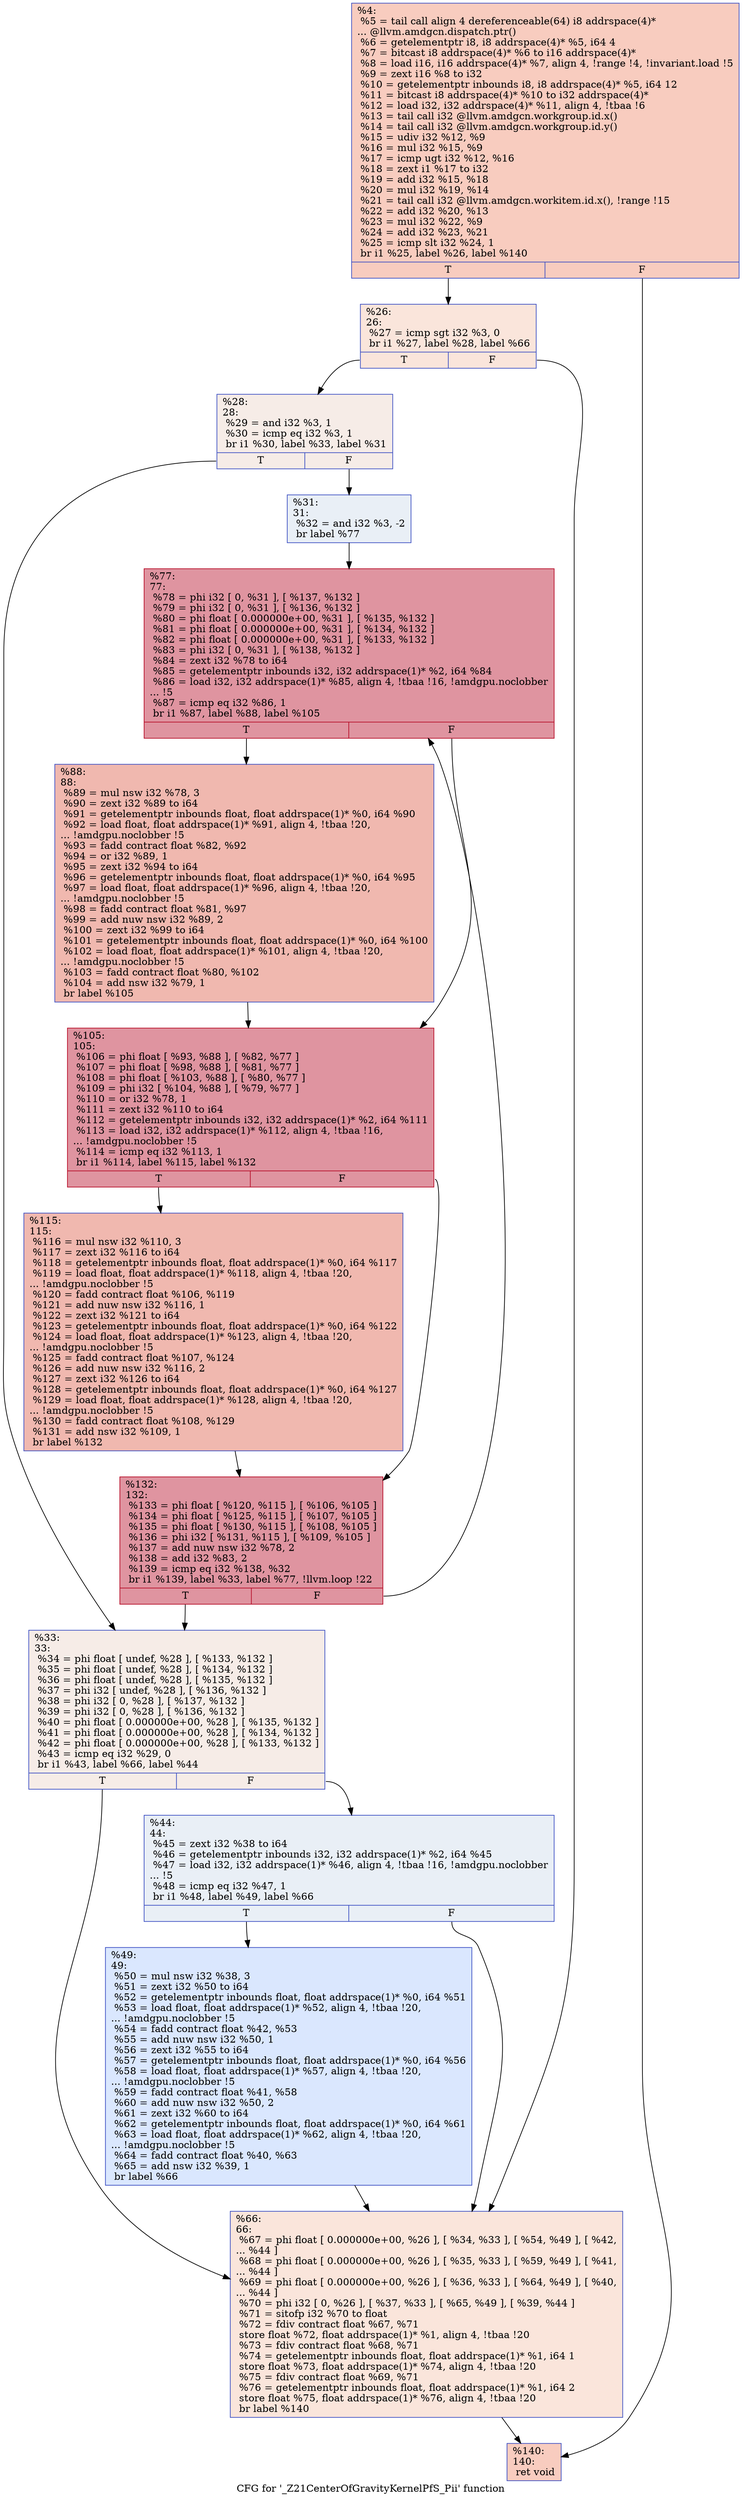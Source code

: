 digraph "CFG for '_Z21CenterOfGravityKernelPfS_Pii' function" {
	label="CFG for '_Z21CenterOfGravityKernelPfS_Pii' function";

	Node0x4b4fb90 [shape=record,color="#3d50c3ff", style=filled, fillcolor="#f08b6e70",label="{%4:\l  %5 = tail call align 4 dereferenceable(64) i8 addrspace(4)*\l... @llvm.amdgcn.dispatch.ptr()\l  %6 = getelementptr i8, i8 addrspace(4)* %5, i64 4\l  %7 = bitcast i8 addrspace(4)* %6 to i16 addrspace(4)*\l  %8 = load i16, i16 addrspace(4)* %7, align 4, !range !4, !invariant.load !5\l  %9 = zext i16 %8 to i32\l  %10 = getelementptr inbounds i8, i8 addrspace(4)* %5, i64 12\l  %11 = bitcast i8 addrspace(4)* %10 to i32 addrspace(4)*\l  %12 = load i32, i32 addrspace(4)* %11, align 4, !tbaa !6\l  %13 = tail call i32 @llvm.amdgcn.workgroup.id.x()\l  %14 = tail call i32 @llvm.amdgcn.workgroup.id.y()\l  %15 = udiv i32 %12, %9\l  %16 = mul i32 %15, %9\l  %17 = icmp ugt i32 %12, %16\l  %18 = zext i1 %17 to i32\l  %19 = add i32 %15, %18\l  %20 = mul i32 %19, %14\l  %21 = tail call i32 @llvm.amdgcn.workitem.id.x(), !range !15\l  %22 = add i32 %20, %13\l  %23 = mul i32 %22, %9\l  %24 = add i32 %23, %21\l  %25 = icmp slt i32 %24, 1\l  br i1 %25, label %26, label %140\l|{<s0>T|<s1>F}}"];
	Node0x4b4fb90:s0 -> Node0x4b52420;
	Node0x4b4fb90:s1 -> Node0x4b524b0;
	Node0x4b52420 [shape=record,color="#3d50c3ff", style=filled, fillcolor="#f4c5ad70",label="{%26:\l26:                                               \l  %27 = icmp sgt i32 %3, 0\l  br i1 %27, label %28, label %66\l|{<s0>T|<s1>F}}"];
	Node0x4b52420:s0 -> Node0x4b526b0;
	Node0x4b52420:s1 -> Node0x4b52700;
	Node0x4b526b0 [shape=record,color="#3d50c3ff", style=filled, fillcolor="#ead5c970",label="{%28:\l28:                                               \l  %29 = and i32 %3, 1\l  %30 = icmp eq i32 %3, 1\l  br i1 %30, label %33, label %31\l|{<s0>T|<s1>F}}"];
	Node0x4b526b0:s0 -> Node0x4b52960;
	Node0x4b526b0:s1 -> Node0x4b529b0;
	Node0x4b529b0 [shape=record,color="#3d50c3ff", style=filled, fillcolor="#cedaeb70",label="{%31:\l31:                                               \l  %32 = and i32 %3, -2\l  br label %77\l}"];
	Node0x4b529b0 -> Node0x4b51b90;
	Node0x4b52960 [shape=record,color="#3d50c3ff", style=filled, fillcolor="#ead5c970",label="{%33:\l33:                                               \l  %34 = phi float [ undef, %28 ], [ %133, %132 ]\l  %35 = phi float [ undef, %28 ], [ %134, %132 ]\l  %36 = phi float [ undef, %28 ], [ %135, %132 ]\l  %37 = phi i32 [ undef, %28 ], [ %136, %132 ]\l  %38 = phi i32 [ 0, %28 ], [ %137, %132 ]\l  %39 = phi i32 [ 0, %28 ], [ %136, %132 ]\l  %40 = phi float [ 0.000000e+00, %28 ], [ %135, %132 ]\l  %41 = phi float [ 0.000000e+00, %28 ], [ %134, %132 ]\l  %42 = phi float [ 0.000000e+00, %28 ], [ %133, %132 ]\l  %43 = icmp eq i32 %29, 0\l  br i1 %43, label %66, label %44\l|{<s0>T|<s1>F}}"];
	Node0x4b52960:s0 -> Node0x4b52700;
	Node0x4b52960:s1 -> Node0x4b54530;
	Node0x4b54530 [shape=record,color="#3d50c3ff", style=filled, fillcolor="#cedaeb70",label="{%44:\l44:                                               \l  %45 = zext i32 %38 to i64\l  %46 = getelementptr inbounds i32, i32 addrspace(1)* %2, i64 %45\l  %47 = load i32, i32 addrspace(1)* %46, align 4, !tbaa !16, !amdgpu.noclobber\l... !5\l  %48 = icmp eq i32 %47, 1\l  br i1 %48, label %49, label %66\l|{<s0>T|<s1>F}}"];
	Node0x4b54530:s0 -> Node0x4b55040;
	Node0x4b54530:s1 -> Node0x4b52700;
	Node0x4b55040 [shape=record,color="#3d50c3ff", style=filled, fillcolor="#abc8fd70",label="{%49:\l49:                                               \l  %50 = mul nsw i32 %38, 3\l  %51 = zext i32 %50 to i64\l  %52 = getelementptr inbounds float, float addrspace(1)* %0, i64 %51\l  %53 = load float, float addrspace(1)* %52, align 4, !tbaa !20,\l... !amdgpu.noclobber !5\l  %54 = fadd contract float %42, %53\l  %55 = add nuw nsw i32 %50, 1\l  %56 = zext i32 %55 to i64\l  %57 = getelementptr inbounds float, float addrspace(1)* %0, i64 %56\l  %58 = load float, float addrspace(1)* %57, align 4, !tbaa !20,\l... !amdgpu.noclobber !5\l  %59 = fadd contract float %41, %58\l  %60 = add nuw nsw i32 %50, 2\l  %61 = zext i32 %60 to i64\l  %62 = getelementptr inbounds float, float addrspace(1)* %0, i64 %61\l  %63 = load float, float addrspace(1)* %62, align 4, !tbaa !20,\l... !amdgpu.noclobber !5\l  %64 = fadd contract float %40, %63\l  %65 = add nsw i32 %39, 1\l  br label %66\l}"];
	Node0x4b55040 -> Node0x4b52700;
	Node0x4b52700 [shape=record,color="#3d50c3ff", style=filled, fillcolor="#f4c5ad70",label="{%66:\l66:                                               \l  %67 = phi float [ 0.000000e+00, %26 ], [ %34, %33 ], [ %54, %49 ], [ %42,\l... %44 ]\l  %68 = phi float [ 0.000000e+00, %26 ], [ %35, %33 ], [ %59, %49 ], [ %41,\l... %44 ]\l  %69 = phi float [ 0.000000e+00, %26 ], [ %36, %33 ], [ %64, %49 ], [ %40,\l... %44 ]\l  %70 = phi i32 [ 0, %26 ], [ %37, %33 ], [ %65, %49 ], [ %39, %44 ]\l  %71 = sitofp i32 %70 to float\l  %72 = fdiv contract float %67, %71\l  store float %72, float addrspace(1)* %1, align 4, !tbaa !20\l  %73 = fdiv contract float %68, %71\l  %74 = getelementptr inbounds float, float addrspace(1)* %1, i64 1\l  store float %73, float addrspace(1)* %74, align 4, !tbaa !20\l  %75 = fdiv contract float %69, %71\l  %76 = getelementptr inbounds float, float addrspace(1)* %1, i64 2\l  store float %75, float addrspace(1)* %76, align 4, !tbaa !20\l  br label %140\l}"];
	Node0x4b52700 -> Node0x4b524b0;
	Node0x4b51b90 [shape=record,color="#b70d28ff", style=filled, fillcolor="#b70d2870",label="{%77:\l77:                                               \l  %78 = phi i32 [ 0, %31 ], [ %137, %132 ]\l  %79 = phi i32 [ 0, %31 ], [ %136, %132 ]\l  %80 = phi float [ 0.000000e+00, %31 ], [ %135, %132 ]\l  %81 = phi float [ 0.000000e+00, %31 ], [ %134, %132 ]\l  %82 = phi float [ 0.000000e+00, %31 ], [ %133, %132 ]\l  %83 = phi i32 [ 0, %31 ], [ %138, %132 ]\l  %84 = zext i32 %78 to i64\l  %85 = getelementptr inbounds i32, i32 addrspace(1)* %2, i64 %84\l  %86 = load i32, i32 addrspace(1)* %85, align 4, !tbaa !16, !amdgpu.noclobber\l... !5\l  %87 = icmp eq i32 %86, 1\l  br i1 %87, label %88, label %105\l|{<s0>T|<s1>F}}"];
	Node0x4b51b90:s0 -> Node0x4b57ac0;
	Node0x4b51b90:s1 -> Node0x4b57b50;
	Node0x4b57ac0 [shape=record,color="#3d50c3ff", style=filled, fillcolor="#dc5d4a70",label="{%88:\l88:                                               \l  %89 = mul nsw i32 %78, 3\l  %90 = zext i32 %89 to i64\l  %91 = getelementptr inbounds float, float addrspace(1)* %0, i64 %90\l  %92 = load float, float addrspace(1)* %91, align 4, !tbaa !20,\l... !amdgpu.noclobber !5\l  %93 = fadd contract float %82, %92\l  %94 = or i32 %89, 1\l  %95 = zext i32 %94 to i64\l  %96 = getelementptr inbounds float, float addrspace(1)* %0, i64 %95\l  %97 = load float, float addrspace(1)* %96, align 4, !tbaa !20,\l... !amdgpu.noclobber !5\l  %98 = fadd contract float %81, %97\l  %99 = add nuw nsw i32 %89, 2\l  %100 = zext i32 %99 to i64\l  %101 = getelementptr inbounds float, float addrspace(1)* %0, i64 %100\l  %102 = load float, float addrspace(1)* %101, align 4, !tbaa !20,\l... !amdgpu.noclobber !5\l  %103 = fadd contract float %80, %102\l  %104 = add nsw i32 %79, 1\l  br label %105\l}"];
	Node0x4b57ac0 -> Node0x4b57b50;
	Node0x4b57b50 [shape=record,color="#b70d28ff", style=filled, fillcolor="#b70d2870",label="{%105:\l105:                                              \l  %106 = phi float [ %93, %88 ], [ %82, %77 ]\l  %107 = phi float [ %98, %88 ], [ %81, %77 ]\l  %108 = phi float [ %103, %88 ], [ %80, %77 ]\l  %109 = phi i32 [ %104, %88 ], [ %79, %77 ]\l  %110 = or i32 %78, 1\l  %111 = zext i32 %110 to i64\l  %112 = getelementptr inbounds i32, i32 addrspace(1)* %2, i64 %111\l  %113 = load i32, i32 addrspace(1)* %112, align 4, !tbaa !16,\l... !amdgpu.noclobber !5\l  %114 = icmp eq i32 %113, 1\l  br i1 %114, label %115, label %132\l|{<s0>T|<s1>F}}"];
	Node0x4b57b50:s0 -> Node0x4b58b80;
	Node0x4b57b50:s1 -> Node0x4b531d0;
	Node0x4b58b80 [shape=record,color="#3d50c3ff", style=filled, fillcolor="#dc5d4a70",label="{%115:\l115:                                              \l  %116 = mul nsw i32 %110, 3\l  %117 = zext i32 %116 to i64\l  %118 = getelementptr inbounds float, float addrspace(1)* %0, i64 %117\l  %119 = load float, float addrspace(1)* %118, align 4, !tbaa !20,\l... !amdgpu.noclobber !5\l  %120 = fadd contract float %106, %119\l  %121 = add nuw nsw i32 %116, 1\l  %122 = zext i32 %121 to i64\l  %123 = getelementptr inbounds float, float addrspace(1)* %0, i64 %122\l  %124 = load float, float addrspace(1)* %123, align 4, !tbaa !20,\l... !amdgpu.noclobber !5\l  %125 = fadd contract float %107, %124\l  %126 = add nuw nsw i32 %116, 2\l  %127 = zext i32 %126 to i64\l  %128 = getelementptr inbounds float, float addrspace(1)* %0, i64 %127\l  %129 = load float, float addrspace(1)* %128, align 4, !tbaa !20,\l... !amdgpu.noclobber !5\l  %130 = fadd contract float %108, %129\l  %131 = add nsw i32 %109, 1\l  br label %132\l}"];
	Node0x4b58b80 -> Node0x4b531d0;
	Node0x4b531d0 [shape=record,color="#b70d28ff", style=filled, fillcolor="#b70d2870",label="{%132:\l132:                                              \l  %133 = phi float [ %120, %115 ], [ %106, %105 ]\l  %134 = phi float [ %125, %115 ], [ %107, %105 ]\l  %135 = phi float [ %130, %115 ], [ %108, %105 ]\l  %136 = phi i32 [ %131, %115 ], [ %109, %105 ]\l  %137 = add nuw nsw i32 %78, 2\l  %138 = add i32 %83, 2\l  %139 = icmp eq i32 %138, %32\l  br i1 %139, label %33, label %77, !llvm.loop !22\l|{<s0>T|<s1>F}}"];
	Node0x4b531d0:s0 -> Node0x4b52960;
	Node0x4b531d0:s1 -> Node0x4b51b90;
	Node0x4b524b0 [shape=record,color="#3d50c3ff", style=filled, fillcolor="#f08b6e70",label="{%140:\l140:                                              \l  ret void\l}"];
}
